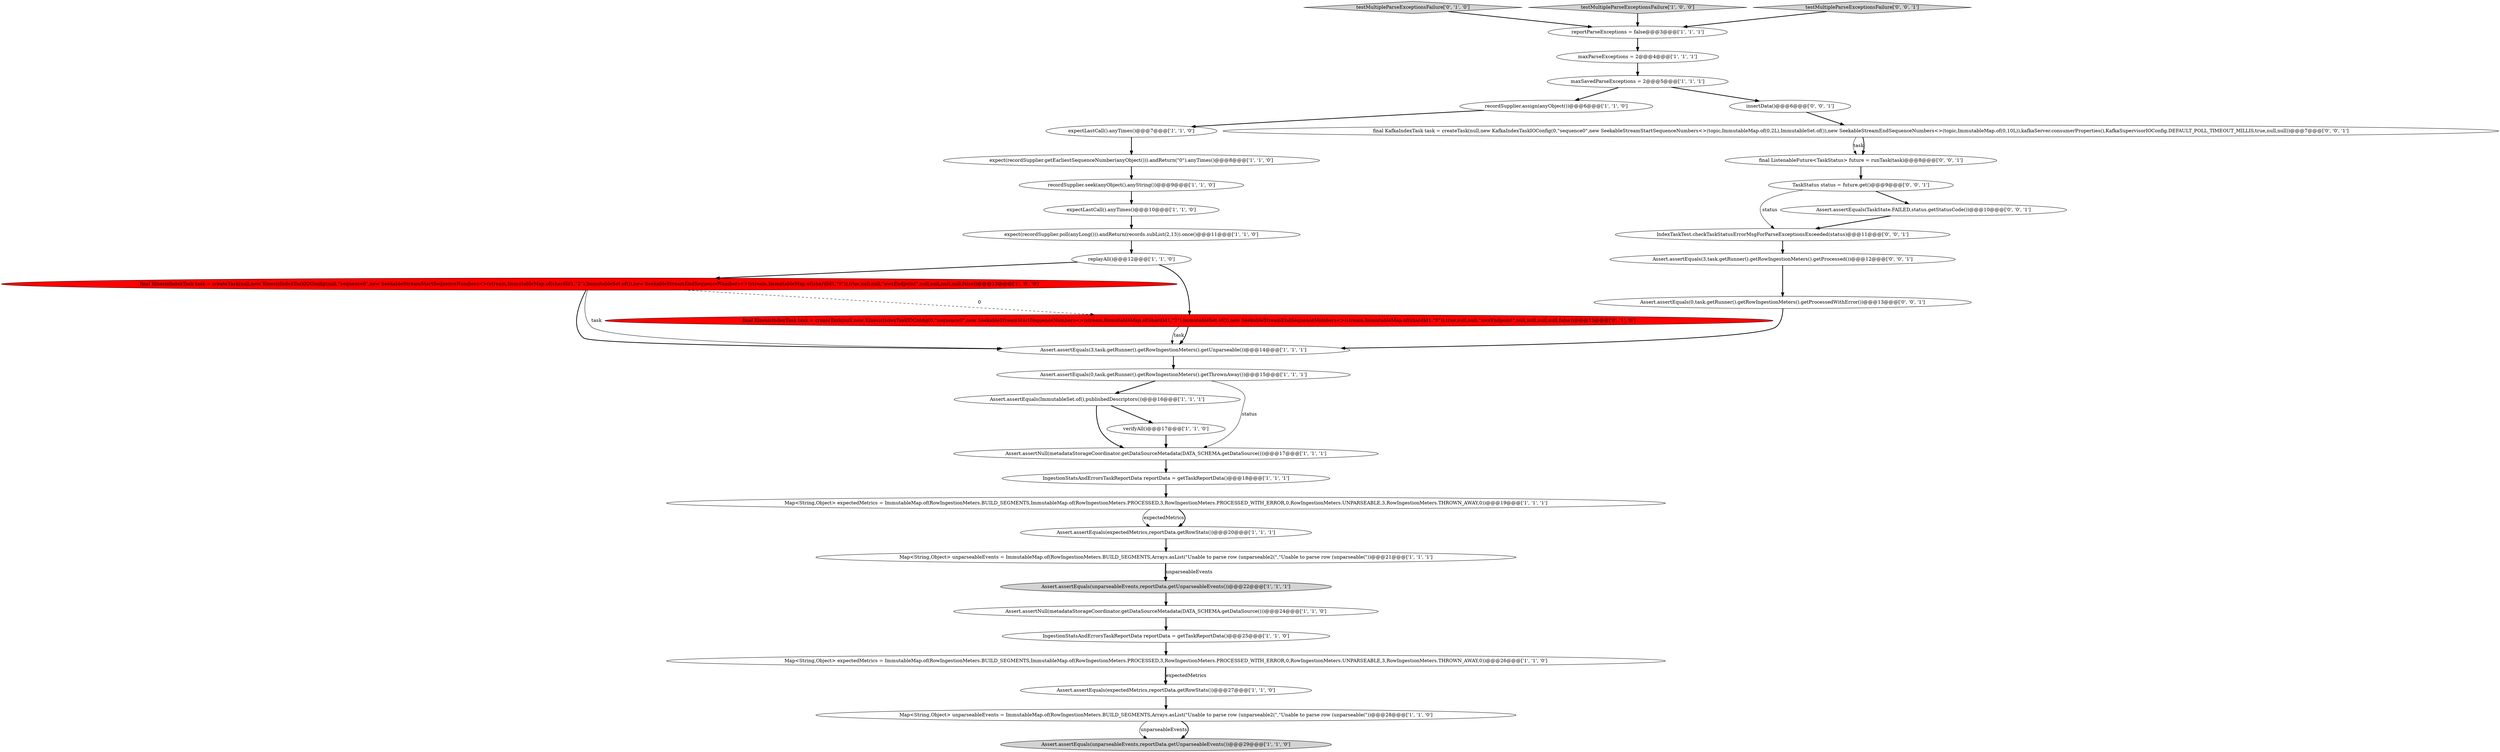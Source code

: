 digraph {
16 [style = filled, label = "Map<String,Object> expectedMetrics = ImmutableMap.of(RowIngestionMeters.BUILD_SEGMENTS,ImmutableMap.of(RowIngestionMeters.PROCESSED,3,RowIngestionMeters.PROCESSED_WITH_ERROR,0,RowIngestionMeters.UNPARSEABLE,3,RowIngestionMeters.THROWN_AWAY,0))@@@26@@@['1', '1', '0']", fillcolor = white, shape = ellipse image = "AAA0AAABBB1BBB"];
19 [style = filled, label = "Assert.assertEquals(3,task.getRunner().getRowIngestionMeters().getUnparseable())@@@14@@@['1', '1', '1']", fillcolor = white, shape = ellipse image = "AAA0AAABBB1BBB"];
4 [style = filled, label = "IngestionStatsAndErrorsTaskReportData reportData = getTaskReportData()@@@25@@@['1', '1', '0']", fillcolor = white, shape = ellipse image = "AAA0AAABBB1BBB"];
14 [style = filled, label = "IngestionStatsAndErrorsTaskReportData reportData = getTaskReportData()@@@18@@@['1', '1', '1']", fillcolor = white, shape = ellipse image = "AAA0AAABBB1BBB"];
23 [style = filled, label = "Assert.assertEquals(expectedMetrics,reportData.getRowStats())@@@20@@@['1', '1', '1']", fillcolor = white, shape = ellipse image = "AAA0AAABBB1BBB"];
26 [style = filled, label = "final KinesisIndexTask task = createTask(null,new KinesisIndexTaskIOConfig(null,\"sequence0\",new SeekableStreamStartSequenceNumbers<>(stream,ImmutableMap.of(shardId1,\"2\"),ImmutableSet.of()),new SeekableStreamEndSequenceNumbers<>(stream,ImmutableMap.of(shardId1,\"9\")),true,null,null,\"awsEndpoint\",null,null,null,null,false))@@@13@@@['1', '0', '0']", fillcolor = red, shape = ellipse image = "AAA1AAABBB1BBB"];
8 [style = filled, label = "Assert.assertEquals(expectedMetrics,reportData.getRowStats())@@@27@@@['1', '1', '0']", fillcolor = white, shape = ellipse image = "AAA0AAABBB1BBB"];
2 [style = filled, label = "replayAll()@@@12@@@['1', '1', '0']", fillcolor = white, shape = ellipse image = "AAA0AAABBB1BBB"];
28 [style = filled, label = "final KinesisIndexTask task = createTask(null,new KinesisIndexTaskIOConfig(0,\"sequence0\",new SeekableStreamStartSequenceNumbers<>(stream,ImmutableMap.of(shardId1,\"2\"),ImmutableSet.of()),new SeekableStreamEndSequenceNumbers<>(stream,ImmutableMap.of(shardId1,\"9\")),true,null,null,\"awsEndpoint\",null,null,null,null,false))@@@13@@@['0', '1', '0']", fillcolor = red, shape = ellipse image = "AAA1AAABBB2BBB"];
10 [style = filled, label = "maxSavedParseExceptions = 2@@@5@@@['1', '1', '1']", fillcolor = white, shape = ellipse image = "AAA0AAABBB1BBB"];
29 [style = filled, label = "testMultipleParseExceptionsFailure['0', '1', '0']", fillcolor = lightgray, shape = diamond image = "AAA0AAABBB2BBB"];
34 [style = filled, label = "IndexTaskTest.checkTaskStatusErrorMsgForParseExceptionsExceeded(status)@@@11@@@['0', '0', '1']", fillcolor = white, shape = ellipse image = "AAA0AAABBB3BBB"];
6 [style = filled, label = "reportParseExceptions = false@@@3@@@['1', '1', '1']", fillcolor = white, shape = ellipse image = "AAA0AAABBB1BBB"];
25 [style = filled, label = "recordSupplier.assign(anyObject())@@@6@@@['1', '1', '0']", fillcolor = white, shape = ellipse image = "AAA0AAABBB1BBB"];
15 [style = filled, label = "testMultipleParseExceptionsFailure['1', '0', '0']", fillcolor = lightgray, shape = diamond image = "AAA0AAABBB1BBB"];
31 [style = filled, label = "Assert.assertEquals(0,task.getRunner().getRowIngestionMeters().getProcessedWithError())@@@13@@@['0', '0', '1']", fillcolor = white, shape = ellipse image = "AAA0AAABBB3BBB"];
7 [style = filled, label = "Assert.assertEquals(unparseableEvents,reportData.getUnparseableEvents())@@@29@@@['1', '1', '0']", fillcolor = lightgray, shape = ellipse image = "AAA0AAABBB1BBB"];
30 [style = filled, label = "testMultipleParseExceptionsFailure['0', '0', '1']", fillcolor = lightgray, shape = diamond image = "AAA0AAABBB3BBB"];
38 [style = filled, label = "Assert.assertEquals(TaskState.FAILED,status.getStatusCode())@@@10@@@['0', '0', '1']", fillcolor = white, shape = ellipse image = "AAA0AAABBB3BBB"];
3 [style = filled, label = "Assert.assertEquals(0,task.getRunner().getRowIngestionMeters().getThrownAway())@@@15@@@['1', '1', '1']", fillcolor = white, shape = ellipse image = "AAA0AAABBB1BBB"];
12 [style = filled, label = "Map<String,Object> expectedMetrics = ImmutableMap.of(RowIngestionMeters.BUILD_SEGMENTS,ImmutableMap.of(RowIngestionMeters.PROCESSED,3,RowIngestionMeters.PROCESSED_WITH_ERROR,0,RowIngestionMeters.UNPARSEABLE,3,RowIngestionMeters.THROWN_AWAY,0))@@@19@@@['1', '1', '1']", fillcolor = white, shape = ellipse image = "AAA0AAABBB1BBB"];
11 [style = filled, label = "expectLastCall().anyTimes()@@@7@@@['1', '1', '0']", fillcolor = white, shape = ellipse image = "AAA0AAABBB1BBB"];
24 [style = filled, label = "maxParseExceptions = 2@@@4@@@['1', '1', '1']", fillcolor = white, shape = ellipse image = "AAA0AAABBB1BBB"];
37 [style = filled, label = "TaskStatus status = future.get()@@@9@@@['0', '0', '1']", fillcolor = white, shape = ellipse image = "AAA0AAABBB3BBB"];
33 [style = filled, label = "final ListenableFuture<TaskStatus> future = runTask(task)@@@8@@@['0', '0', '1']", fillcolor = white, shape = ellipse image = "AAA0AAABBB3BBB"];
21 [style = filled, label = "Assert.assertEquals(ImmutableSet.of(),publishedDescriptors())@@@16@@@['1', '1', '1']", fillcolor = white, shape = ellipse image = "AAA0AAABBB1BBB"];
0 [style = filled, label = "Assert.assertNull(metadataStorageCoordinator.getDataSourceMetadata(DATA_SCHEMA.getDataSource()))@@@17@@@['1', '1', '1']", fillcolor = white, shape = ellipse image = "AAA0AAABBB1BBB"];
20 [style = filled, label = "Map<String,Object> unparseableEvents = ImmutableMap.of(RowIngestionMeters.BUILD_SEGMENTS,Arrays.asList(\"Unable to parse row (unparseable2(\",\"Unable to parse row (unparseable(\"))@@@21@@@['1', '1', '1']", fillcolor = white, shape = ellipse image = "AAA0AAABBB1BBB"];
32 [style = filled, label = "insertData()@@@6@@@['0', '0', '1']", fillcolor = white, shape = ellipse image = "AAA0AAABBB3BBB"];
18 [style = filled, label = "expectLastCall().anyTimes()@@@10@@@['1', '1', '0']", fillcolor = white, shape = ellipse image = "AAA0AAABBB1BBB"];
13 [style = filled, label = "verifyAll()@@@17@@@['1', '1', '0']", fillcolor = white, shape = ellipse image = "AAA0AAABBB1BBB"];
17 [style = filled, label = "expect(recordSupplier.poll(anyLong())).andReturn(records.subList(2,13)).once()@@@11@@@['1', '1', '0']", fillcolor = white, shape = ellipse image = "AAA0AAABBB1BBB"];
35 [style = filled, label = "final KafkaIndexTask task = createTask(null,new KafkaIndexTaskIOConfig(0,\"sequence0\",new SeekableStreamStartSequenceNumbers<>(topic,ImmutableMap.of(0,2L),ImmutableSet.of()),new SeekableStreamEndSequenceNumbers<>(topic,ImmutableMap.of(0,10L)),kafkaServer.consumerProperties(),KafkaSupervisorIOConfig.DEFAULT_POLL_TIMEOUT_MILLIS,true,null,null))@@@7@@@['0', '0', '1']", fillcolor = white, shape = ellipse image = "AAA0AAABBB3BBB"];
1 [style = filled, label = "expect(recordSupplier.getEarliestSequenceNumber(anyObject())).andReturn(\"0\").anyTimes()@@@8@@@['1', '1', '0']", fillcolor = white, shape = ellipse image = "AAA0AAABBB1BBB"];
36 [style = filled, label = "Assert.assertEquals(3,task.getRunner().getRowIngestionMeters().getProcessed())@@@12@@@['0', '0', '1']", fillcolor = white, shape = ellipse image = "AAA0AAABBB3BBB"];
5 [style = filled, label = "Assert.assertNull(metadataStorageCoordinator.getDataSourceMetadata(DATA_SCHEMA.getDataSource()))@@@24@@@['1', '1', '0']", fillcolor = white, shape = ellipse image = "AAA0AAABBB1BBB"];
27 [style = filled, label = "Map<String,Object> unparseableEvents = ImmutableMap.of(RowIngestionMeters.BUILD_SEGMENTS,Arrays.asList(\"Unable to parse row (unparseable2(\",\"Unable to parse row (unparseable(\"))@@@28@@@['1', '1', '0']", fillcolor = white, shape = ellipse image = "AAA0AAABBB1BBB"];
22 [style = filled, label = "recordSupplier.seek(anyObject(),anyString())@@@9@@@['1', '1', '0']", fillcolor = white, shape = ellipse image = "AAA0AAABBB1BBB"];
9 [style = filled, label = "Assert.assertEquals(unparseableEvents,reportData.getUnparseableEvents())@@@22@@@['1', '1', '1']", fillcolor = lightgray, shape = ellipse image = "AAA0AAABBB1BBB"];
24->10 [style = bold, label=""];
32->35 [style = bold, label=""];
27->7 [style = solid, label="unparseableEvents"];
23->20 [style = bold, label=""];
2->26 [style = bold, label=""];
12->23 [style = solid, label="expectedMetrics"];
21->0 [style = bold, label=""];
16->8 [style = bold, label=""];
35->33 [style = solid, label="task"];
20->9 [style = bold, label=""];
11->1 [style = bold, label=""];
36->31 [style = bold, label=""];
26->28 [style = dashed, label="0"];
35->33 [style = bold, label=""];
18->17 [style = bold, label=""];
6->24 [style = bold, label=""];
15->6 [style = bold, label=""];
10->32 [style = bold, label=""];
26->19 [style = bold, label=""];
30->6 [style = bold, label=""];
26->19 [style = solid, label="task"];
1->22 [style = bold, label=""];
29->6 [style = bold, label=""];
0->14 [style = bold, label=""];
22->18 [style = bold, label=""];
28->19 [style = solid, label="task"];
16->8 [style = solid, label="expectedMetrics"];
17->2 [style = bold, label=""];
21->13 [style = bold, label=""];
10->25 [style = bold, label=""];
37->34 [style = solid, label="status"];
25->11 [style = bold, label=""];
37->38 [style = bold, label=""];
14->12 [style = bold, label=""];
5->4 [style = bold, label=""];
27->7 [style = bold, label=""];
34->36 [style = bold, label=""];
20->9 [style = solid, label="unparseableEvents"];
28->19 [style = bold, label=""];
38->34 [style = bold, label=""];
3->0 [style = solid, label="status"];
9->5 [style = bold, label=""];
3->21 [style = bold, label=""];
12->23 [style = bold, label=""];
33->37 [style = bold, label=""];
8->27 [style = bold, label=""];
19->3 [style = bold, label=""];
2->28 [style = bold, label=""];
31->19 [style = bold, label=""];
4->16 [style = bold, label=""];
13->0 [style = bold, label=""];
}
